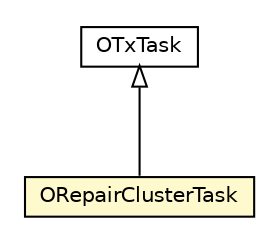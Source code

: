 #!/usr/local/bin/dot
#
# Class diagram 
# Generated by UMLGraph version R5_6-24-gf6e263 (http://www.umlgraph.org/)
#

digraph G {
	edge [fontname="Helvetica",fontsize=10,labelfontname="Helvetica",labelfontsize=10];
	node [fontname="Helvetica",fontsize=10,shape=plaintext];
	nodesep=0.25;
	ranksep=0.5;
	// com.orientechnologies.orient.server.distributed.impl.task.OTxTask
	c3141622 [label=<<table title="com.orientechnologies.orient.server.distributed.impl.task.OTxTask" border="0" cellborder="1" cellspacing="0" cellpadding="2" port="p" href="./OTxTask.html">
		<tr><td><table border="0" cellspacing="0" cellpadding="1">
<tr><td align="center" balign="center"> OTxTask </td></tr>
		</table></td></tr>
		</table>>, URL="./OTxTask.html", fontname="Helvetica", fontcolor="black", fontsize=10.0];
	// com.orientechnologies.orient.server.distributed.impl.task.ORepairClusterTask
	c3141627 [label=<<table title="com.orientechnologies.orient.server.distributed.impl.task.ORepairClusterTask" border="0" cellborder="1" cellspacing="0" cellpadding="2" port="p" bgcolor="lemonChiffon" href="./ORepairClusterTask.html">
		<tr><td><table border="0" cellspacing="0" cellpadding="1">
<tr><td align="center" balign="center"> ORepairClusterTask </td></tr>
		</table></td></tr>
		</table>>, URL="./ORepairClusterTask.html", fontname="Helvetica", fontcolor="black", fontsize=10.0];
	//com.orientechnologies.orient.server.distributed.impl.task.ORepairClusterTask extends com.orientechnologies.orient.server.distributed.impl.task.OTxTask
	c3141622:p -> c3141627:p [dir=back,arrowtail=empty];
}


